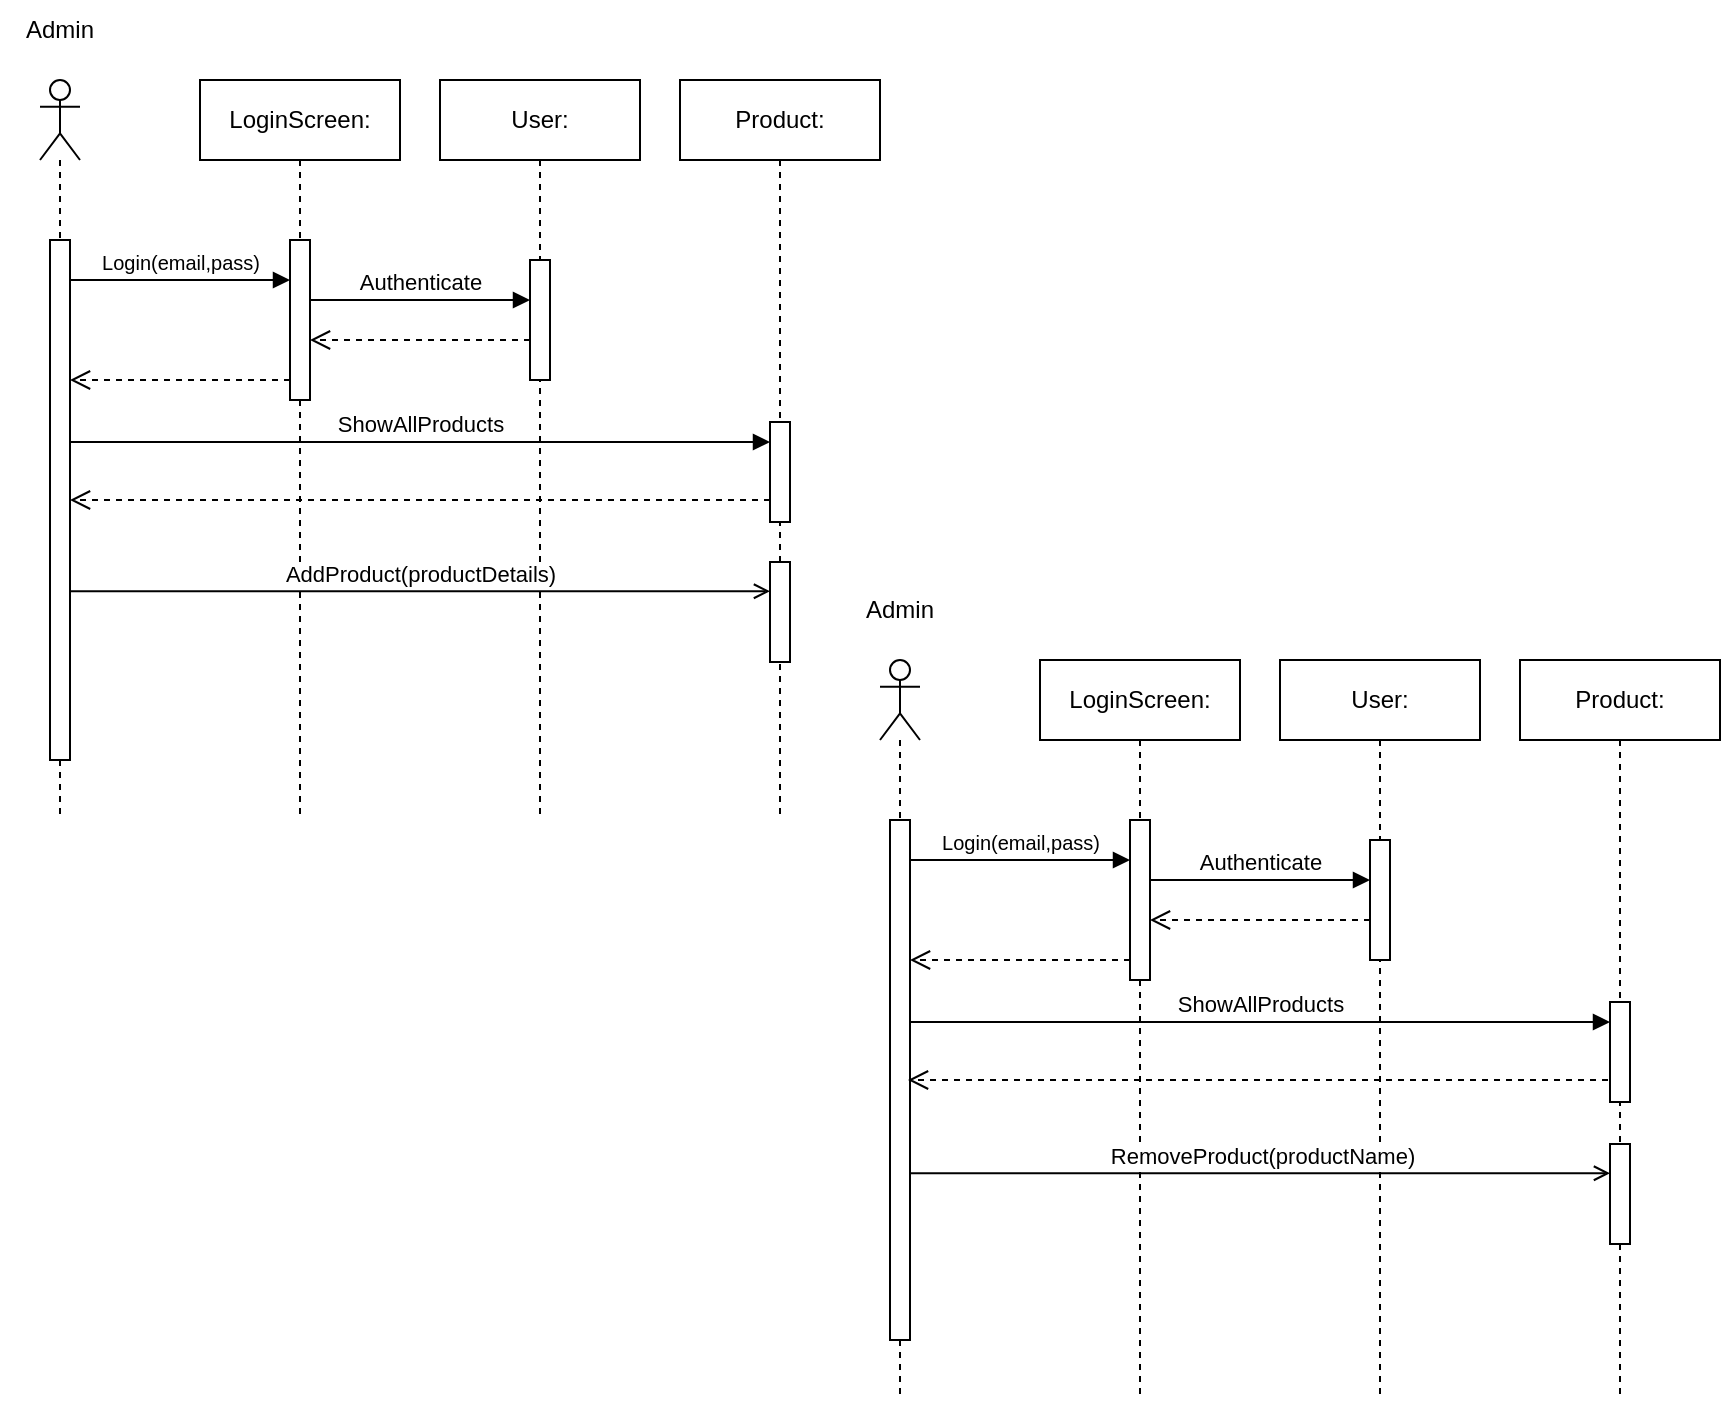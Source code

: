 <mxfile version="22.1.11" type="device">
  <diagram name="Page-1" id="HsitdcN0r7PipA14mCh1">
    <mxGraphModel dx="691" dy="404" grid="1" gridSize="10" guides="1" tooltips="1" connect="1" arrows="1" fold="1" page="1" pageScale="1" pageWidth="1169" pageHeight="1654" math="0" shadow="0">
      <root>
        <mxCell id="0" />
        <mxCell id="1" parent="0" />
        <mxCell id="xkCxTWoLqjTotluT4FzG-1" value="" style="shape=umlLifeline;perimeter=lifelinePerimeter;whiteSpace=wrap;html=1;container=1;dropTarget=0;collapsible=0;recursiveResize=0;outlineConnect=0;portConstraint=eastwest;newEdgeStyle={&quot;curved&quot;:0,&quot;rounded&quot;:0};participant=umlActor;" parent="1" vertex="1">
          <mxGeometry x="230" y="100" width="20" height="370" as="geometry" />
        </mxCell>
        <mxCell id="xkCxTWoLqjTotluT4FzG-39" value="" style="html=1;points=[[0,0,0,0,5],[0,1,0,0,-5],[1,0,0,0,5],[1,1,0,0,-5]];perimeter=orthogonalPerimeter;outlineConnect=0;targetShapes=umlLifeline;portConstraint=eastwest;newEdgeStyle={&quot;curved&quot;:0,&quot;rounded&quot;:0};" parent="xkCxTWoLqjTotluT4FzG-1" vertex="1">
          <mxGeometry x="5" y="80" width="10" height="260" as="geometry" />
        </mxCell>
        <mxCell id="xkCxTWoLqjTotluT4FzG-6" value="User:" style="shape=umlLifeline;perimeter=lifelinePerimeter;whiteSpace=wrap;html=1;container=1;dropTarget=0;collapsible=0;recursiveResize=0;outlineConnect=0;portConstraint=eastwest;newEdgeStyle={&quot;curved&quot;:0,&quot;rounded&quot;:0};" parent="1" vertex="1">
          <mxGeometry x="430" y="100" width="100" height="370" as="geometry" />
        </mxCell>
        <mxCell id="xkCxTWoLqjTotluT4FzG-40" value="" style="html=1;points=[[0,0,0,0,5],[0,1,0,0,-5],[1,0,0,0,5],[1,1,0,0,-5]];perimeter=orthogonalPerimeter;outlineConnect=0;targetShapes=umlLifeline;portConstraint=eastwest;newEdgeStyle={&quot;curved&quot;:0,&quot;rounded&quot;:0};" parent="xkCxTWoLqjTotluT4FzG-6" vertex="1">
          <mxGeometry x="45" y="90" width="10" height="60" as="geometry" />
        </mxCell>
        <mxCell id="xkCxTWoLqjTotluT4FzG-8" value="Product:" style="shape=umlLifeline;perimeter=lifelinePerimeter;whiteSpace=wrap;html=1;container=1;dropTarget=0;collapsible=0;recursiveResize=0;outlineConnect=0;portConstraint=eastwest;newEdgeStyle={&quot;curved&quot;:0,&quot;rounded&quot;:0};" parent="1" vertex="1">
          <mxGeometry x="550" y="100" width="100" height="370" as="geometry" />
        </mxCell>
        <mxCell id="xkCxTWoLqjTotluT4FzG-28" value="Admin" style="text;html=1;strokeColor=none;fillColor=none;align=center;verticalAlign=middle;whiteSpace=wrap;rounded=0;" parent="1" vertex="1">
          <mxGeometry x="210" y="60" width="60" height="30" as="geometry" />
        </mxCell>
        <mxCell id="xkCxTWoLqjTotluT4FzG-36" value="LoginScreen:" style="shape=umlLifeline;perimeter=lifelinePerimeter;whiteSpace=wrap;html=1;container=1;dropTarget=0;collapsible=0;recursiveResize=0;outlineConnect=0;portConstraint=eastwest;newEdgeStyle={&quot;curved&quot;:0,&quot;rounded&quot;:0};" parent="1" vertex="1">
          <mxGeometry x="310" y="100" width="100" height="370" as="geometry" />
        </mxCell>
        <mxCell id="xkCxTWoLqjTotluT4FzG-38" value="" style="html=1;points=[[0,0,0,0,5],[0,1,0,0,-5],[1,0,0,0,5],[1,1,0,0,-5]];perimeter=orthogonalPerimeter;outlineConnect=0;targetShapes=umlLifeline;portConstraint=eastwest;newEdgeStyle={&quot;curved&quot;:0,&quot;rounded&quot;:0};" parent="xkCxTWoLqjTotluT4FzG-36" vertex="1">
          <mxGeometry x="45" y="80" width="10" height="80" as="geometry" />
        </mxCell>
        <mxCell id="xkCxTWoLqjTotluT4FzG-41" value="&lt;font style=&quot;font-size: 10px;&quot;&gt;Login(email,pass)&lt;/font&gt;" style="html=1;verticalAlign=bottom;endArrow=block;curved=0;rounded=0;exitX=1;exitY=0;exitDx=0;exitDy=5;exitPerimeter=0;" parent="1" edge="1">
          <mxGeometry width="80" relative="1" as="geometry">
            <mxPoint x="245" y="200.0" as="sourcePoint" />
            <mxPoint x="355" y="200.0" as="targetPoint" />
          </mxGeometry>
        </mxCell>
        <mxCell id="xkCxTWoLqjTotluT4FzG-42" value="Authenticate" style="html=1;verticalAlign=bottom;endArrow=block;curved=0;rounded=0;entryX=-0.015;entryY=0.25;entryDx=0;entryDy=0;entryPerimeter=0;" parent="1" edge="1">
          <mxGeometry width="80" relative="1" as="geometry">
            <mxPoint x="365" y="210.0" as="sourcePoint" />
            <mxPoint x="475" y="210.0" as="targetPoint" />
          </mxGeometry>
        </mxCell>
        <mxCell id="xkCxTWoLqjTotluT4FzG-43" value="" style="html=1;verticalAlign=bottom;endArrow=open;dashed=1;endSize=8;curved=0;rounded=0;exitX=0;exitY=1;exitDx=0;exitDy=-5;exitPerimeter=0;" parent="1" edge="1">
          <mxGeometry relative="1" as="geometry">
            <mxPoint x="355" y="250" as="sourcePoint" />
            <mxPoint x="245" y="250" as="targetPoint" />
          </mxGeometry>
        </mxCell>
        <mxCell id="xkCxTWoLqjTotluT4FzG-44" value="" style="html=1;verticalAlign=bottom;endArrow=open;dashed=1;endSize=8;curved=0;rounded=0;exitX=0;exitY=1;exitDx=0;exitDy=-5;exitPerimeter=0;" parent="1" edge="1">
          <mxGeometry relative="1" as="geometry">
            <mxPoint x="475" y="230.0" as="sourcePoint" />
            <mxPoint x="365" y="230.0" as="targetPoint" />
          </mxGeometry>
        </mxCell>
        <mxCell id="xkCxTWoLqjTotluT4FzG-47" value="" style="html=1;points=[[0,0,0,0,5],[0,1,0,0,-5],[1,0,0,0,5],[1,1,0,0,-5]];perimeter=orthogonalPerimeter;outlineConnect=0;targetShapes=umlLifeline;portConstraint=eastwest;newEdgeStyle={&quot;curved&quot;:0,&quot;rounded&quot;:0};" parent="1" vertex="1">
          <mxGeometry x="595" y="271" width="10" height="50" as="geometry" />
        </mxCell>
        <mxCell id="xkCxTWoLqjTotluT4FzG-48" value="" style="html=1;points=[[0,0,0,0,5],[0,1,0,0,-5],[1,0,0,0,5],[1,1,0,0,-5]];perimeter=orthogonalPerimeter;outlineConnect=0;targetShapes=umlLifeline;portConstraint=eastwest;newEdgeStyle={&quot;curved&quot;:0,&quot;rounded&quot;:0};" parent="1" vertex="1">
          <mxGeometry x="595" y="341" width="10" height="50" as="geometry" />
        </mxCell>
        <mxCell id="xkCxTWoLqjTotluT4FzG-49" value="AddProduct(productDetails)" style="html=1;verticalAlign=bottom;endArrow=open;curved=0;rounded=0;exitX=1;exitY=0;exitDx=0;exitDy=5;exitPerimeter=0;endFill=0;" parent="1" target="xkCxTWoLqjTotluT4FzG-48" edge="1">
          <mxGeometry width="80" relative="1" as="geometry">
            <mxPoint x="245" y="355.63" as="sourcePoint" />
            <mxPoint x="595" y="355.63" as="targetPoint" />
          </mxGeometry>
        </mxCell>
        <mxCell id="xkCxTWoLqjTotluT4FzG-52" value="ShowAllProducts" style="html=1;verticalAlign=bottom;endArrow=block;curved=0;rounded=0;exitX=1;exitY=0;exitDx=0;exitDy=5;exitPerimeter=0;" parent="1" edge="1">
          <mxGeometry width="80" relative="1" as="geometry">
            <mxPoint x="245" y="281" as="sourcePoint" />
            <mxPoint x="595" y="281" as="targetPoint" />
          </mxGeometry>
        </mxCell>
        <mxCell id="JLwtRgdgTvwD6cfcFC8S-1" value="" style="shape=umlLifeline;perimeter=lifelinePerimeter;whiteSpace=wrap;html=1;container=1;dropTarget=0;collapsible=0;recursiveResize=0;outlineConnect=0;portConstraint=eastwest;newEdgeStyle={&quot;curved&quot;:0,&quot;rounded&quot;:0};participant=umlActor;" vertex="1" parent="1">
          <mxGeometry x="650" y="390" width="20" height="370" as="geometry" />
        </mxCell>
        <mxCell id="JLwtRgdgTvwD6cfcFC8S-2" value="" style="html=1;points=[[0,0,0,0,5],[0,1,0,0,-5],[1,0,0,0,5],[1,1,0,0,-5]];perimeter=orthogonalPerimeter;outlineConnect=0;targetShapes=umlLifeline;portConstraint=eastwest;newEdgeStyle={&quot;curved&quot;:0,&quot;rounded&quot;:0};" vertex="1" parent="JLwtRgdgTvwD6cfcFC8S-1">
          <mxGeometry x="5" y="80" width="10" height="260" as="geometry" />
        </mxCell>
        <mxCell id="JLwtRgdgTvwD6cfcFC8S-3" value="User:" style="shape=umlLifeline;perimeter=lifelinePerimeter;whiteSpace=wrap;html=1;container=1;dropTarget=0;collapsible=0;recursiveResize=0;outlineConnect=0;portConstraint=eastwest;newEdgeStyle={&quot;curved&quot;:0,&quot;rounded&quot;:0};" vertex="1" parent="1">
          <mxGeometry x="850" y="390" width="100" height="370" as="geometry" />
        </mxCell>
        <mxCell id="JLwtRgdgTvwD6cfcFC8S-4" value="" style="html=1;points=[[0,0,0,0,5],[0,1,0,0,-5],[1,0,0,0,5],[1,1,0,0,-5]];perimeter=orthogonalPerimeter;outlineConnect=0;targetShapes=umlLifeline;portConstraint=eastwest;newEdgeStyle={&quot;curved&quot;:0,&quot;rounded&quot;:0};" vertex="1" parent="JLwtRgdgTvwD6cfcFC8S-3">
          <mxGeometry x="45" y="90" width="10" height="60" as="geometry" />
        </mxCell>
        <mxCell id="JLwtRgdgTvwD6cfcFC8S-5" value="Product:" style="shape=umlLifeline;perimeter=lifelinePerimeter;whiteSpace=wrap;html=1;container=1;dropTarget=0;collapsible=0;recursiveResize=0;outlineConnect=0;portConstraint=eastwest;newEdgeStyle={&quot;curved&quot;:0,&quot;rounded&quot;:0};" vertex="1" parent="1">
          <mxGeometry x="970" y="390" width="100" height="370" as="geometry" />
        </mxCell>
        <mxCell id="JLwtRgdgTvwD6cfcFC8S-6" value="Admin" style="text;html=1;strokeColor=none;fillColor=none;align=center;verticalAlign=middle;whiteSpace=wrap;rounded=0;" vertex="1" parent="1">
          <mxGeometry x="630" y="350" width="60" height="30" as="geometry" />
        </mxCell>
        <mxCell id="JLwtRgdgTvwD6cfcFC8S-7" value="LoginScreen:" style="shape=umlLifeline;perimeter=lifelinePerimeter;whiteSpace=wrap;html=1;container=1;dropTarget=0;collapsible=0;recursiveResize=0;outlineConnect=0;portConstraint=eastwest;newEdgeStyle={&quot;curved&quot;:0,&quot;rounded&quot;:0};" vertex="1" parent="1">
          <mxGeometry x="730" y="390" width="100" height="370" as="geometry" />
        </mxCell>
        <mxCell id="JLwtRgdgTvwD6cfcFC8S-8" value="" style="html=1;points=[[0,0,0,0,5],[0,1,0,0,-5],[1,0,0,0,5],[1,1,0,0,-5]];perimeter=orthogonalPerimeter;outlineConnect=0;targetShapes=umlLifeline;portConstraint=eastwest;newEdgeStyle={&quot;curved&quot;:0,&quot;rounded&quot;:0};" vertex="1" parent="JLwtRgdgTvwD6cfcFC8S-7">
          <mxGeometry x="45" y="80" width="10" height="80" as="geometry" />
        </mxCell>
        <mxCell id="JLwtRgdgTvwD6cfcFC8S-9" value="&lt;font style=&quot;font-size: 10px;&quot;&gt;Login(email,pass)&lt;/font&gt;" style="html=1;verticalAlign=bottom;endArrow=block;curved=0;rounded=0;exitX=1;exitY=0;exitDx=0;exitDy=5;exitPerimeter=0;" edge="1" parent="1">
          <mxGeometry width="80" relative="1" as="geometry">
            <mxPoint x="665" y="490" as="sourcePoint" />
            <mxPoint x="775" y="490" as="targetPoint" />
          </mxGeometry>
        </mxCell>
        <mxCell id="JLwtRgdgTvwD6cfcFC8S-10" value="Authenticate" style="html=1;verticalAlign=bottom;endArrow=block;curved=0;rounded=0;entryX=-0.015;entryY=0.25;entryDx=0;entryDy=0;entryPerimeter=0;" edge="1" parent="1">
          <mxGeometry width="80" relative="1" as="geometry">
            <mxPoint x="785" y="500" as="sourcePoint" />
            <mxPoint x="895" y="500" as="targetPoint" />
          </mxGeometry>
        </mxCell>
        <mxCell id="JLwtRgdgTvwD6cfcFC8S-11" value="" style="html=1;verticalAlign=bottom;endArrow=open;dashed=1;endSize=8;curved=0;rounded=0;exitX=0;exitY=1;exitDx=0;exitDy=-5;exitPerimeter=0;" edge="1" parent="1">
          <mxGeometry relative="1" as="geometry">
            <mxPoint x="775" y="540" as="sourcePoint" />
            <mxPoint x="665" y="540" as="targetPoint" />
          </mxGeometry>
        </mxCell>
        <mxCell id="JLwtRgdgTvwD6cfcFC8S-12" value="" style="html=1;verticalAlign=bottom;endArrow=open;dashed=1;endSize=8;curved=0;rounded=0;exitX=0;exitY=1;exitDx=0;exitDy=-5;exitPerimeter=0;" edge="1" parent="1">
          <mxGeometry relative="1" as="geometry">
            <mxPoint x="895" y="520.0" as="sourcePoint" />
            <mxPoint x="785" y="520.0" as="targetPoint" />
          </mxGeometry>
        </mxCell>
        <mxCell id="JLwtRgdgTvwD6cfcFC8S-13" value="" style="html=1;points=[[0,0,0,0,5],[0,1,0,0,-5],[1,0,0,0,5],[1,1,0,0,-5]];perimeter=orthogonalPerimeter;outlineConnect=0;targetShapes=umlLifeline;portConstraint=eastwest;newEdgeStyle={&quot;curved&quot;:0,&quot;rounded&quot;:0};" vertex="1" parent="1">
          <mxGeometry x="1015" y="561" width="10" height="50" as="geometry" />
        </mxCell>
        <mxCell id="JLwtRgdgTvwD6cfcFC8S-16" value="" style="html=1;points=[[0,0,0,0,5],[0,1,0,0,-5],[1,0,0,0,5],[1,1,0,0,-5]];perimeter=orthogonalPerimeter;outlineConnect=0;targetShapes=umlLifeline;portConstraint=eastwest;newEdgeStyle={&quot;curved&quot;:0,&quot;rounded&quot;:0};" vertex="1" parent="1">
          <mxGeometry x="1015" y="632" width="10" height="50" as="geometry" />
        </mxCell>
        <mxCell id="JLwtRgdgTvwD6cfcFC8S-17" value="RemoveProduct(productName)" style="html=1;verticalAlign=bottom;endArrow=open;curved=0;rounded=0;exitX=1;exitY=0;exitDx=0;exitDy=5;exitPerimeter=0;endFill=0;" edge="1" parent="1" target="JLwtRgdgTvwD6cfcFC8S-16">
          <mxGeometry x="0.002" width="80" relative="1" as="geometry">
            <mxPoint x="665" y="646.63" as="sourcePoint" />
            <mxPoint x="1015" y="646.63" as="targetPoint" />
            <mxPoint as="offset" />
          </mxGeometry>
        </mxCell>
        <mxCell id="JLwtRgdgTvwD6cfcFC8S-18" value="ShowAllProducts" style="html=1;verticalAlign=bottom;endArrow=block;curved=0;rounded=0;exitX=1;exitY=0;exitDx=0;exitDy=5;exitPerimeter=0;" edge="1" parent="1">
          <mxGeometry width="80" relative="1" as="geometry">
            <mxPoint x="665" y="571" as="sourcePoint" />
            <mxPoint x="1015" y="571" as="targetPoint" />
          </mxGeometry>
        </mxCell>
        <mxCell id="JLwtRgdgTvwD6cfcFC8S-19" value="" style="html=1;verticalAlign=bottom;endArrow=open;dashed=1;endSize=8;curved=0;rounded=0;exitX=0;exitY=1;exitDx=0;exitDy=-5;exitPerimeter=0;" edge="1" parent="1">
          <mxGeometry relative="1" as="geometry">
            <mxPoint x="595" y="310.0" as="sourcePoint" />
            <mxPoint x="245" y="310.0" as="targetPoint" />
          </mxGeometry>
        </mxCell>
        <mxCell id="JLwtRgdgTvwD6cfcFC8S-20" value="" style="html=1;verticalAlign=bottom;endArrow=open;dashed=1;endSize=8;curved=0;rounded=0;exitX=0;exitY=1;exitDx=0;exitDy=-5;exitPerimeter=0;" edge="1" parent="1">
          <mxGeometry relative="1" as="geometry">
            <mxPoint x="1014" y="600.0" as="sourcePoint" />
            <mxPoint x="664" y="600" as="targetPoint" />
          </mxGeometry>
        </mxCell>
      </root>
    </mxGraphModel>
  </diagram>
</mxfile>
